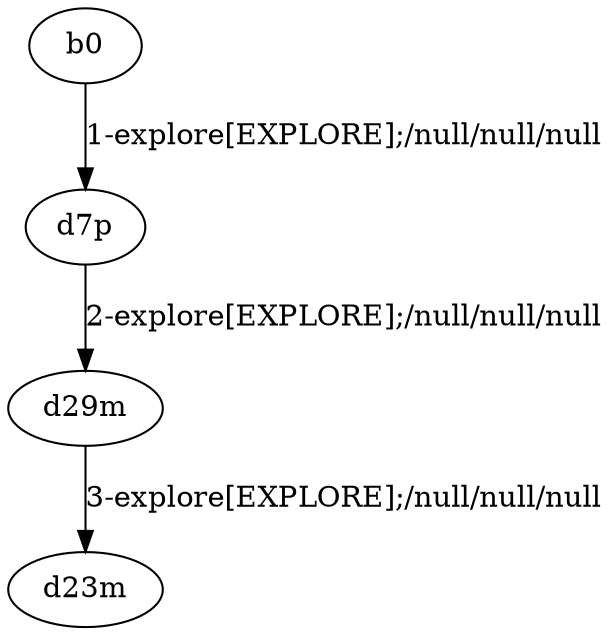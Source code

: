 # Total number of goals covered by this test: 2
# d7p --> d29m
# d29m --> d23m

digraph g {
"b0" -> "d7p" [label = "1-explore[EXPLORE];/null/null/null"];
"d7p" -> "d29m" [label = "2-explore[EXPLORE];/null/null/null"];
"d29m" -> "d23m" [label = "3-explore[EXPLORE];/null/null/null"];
}